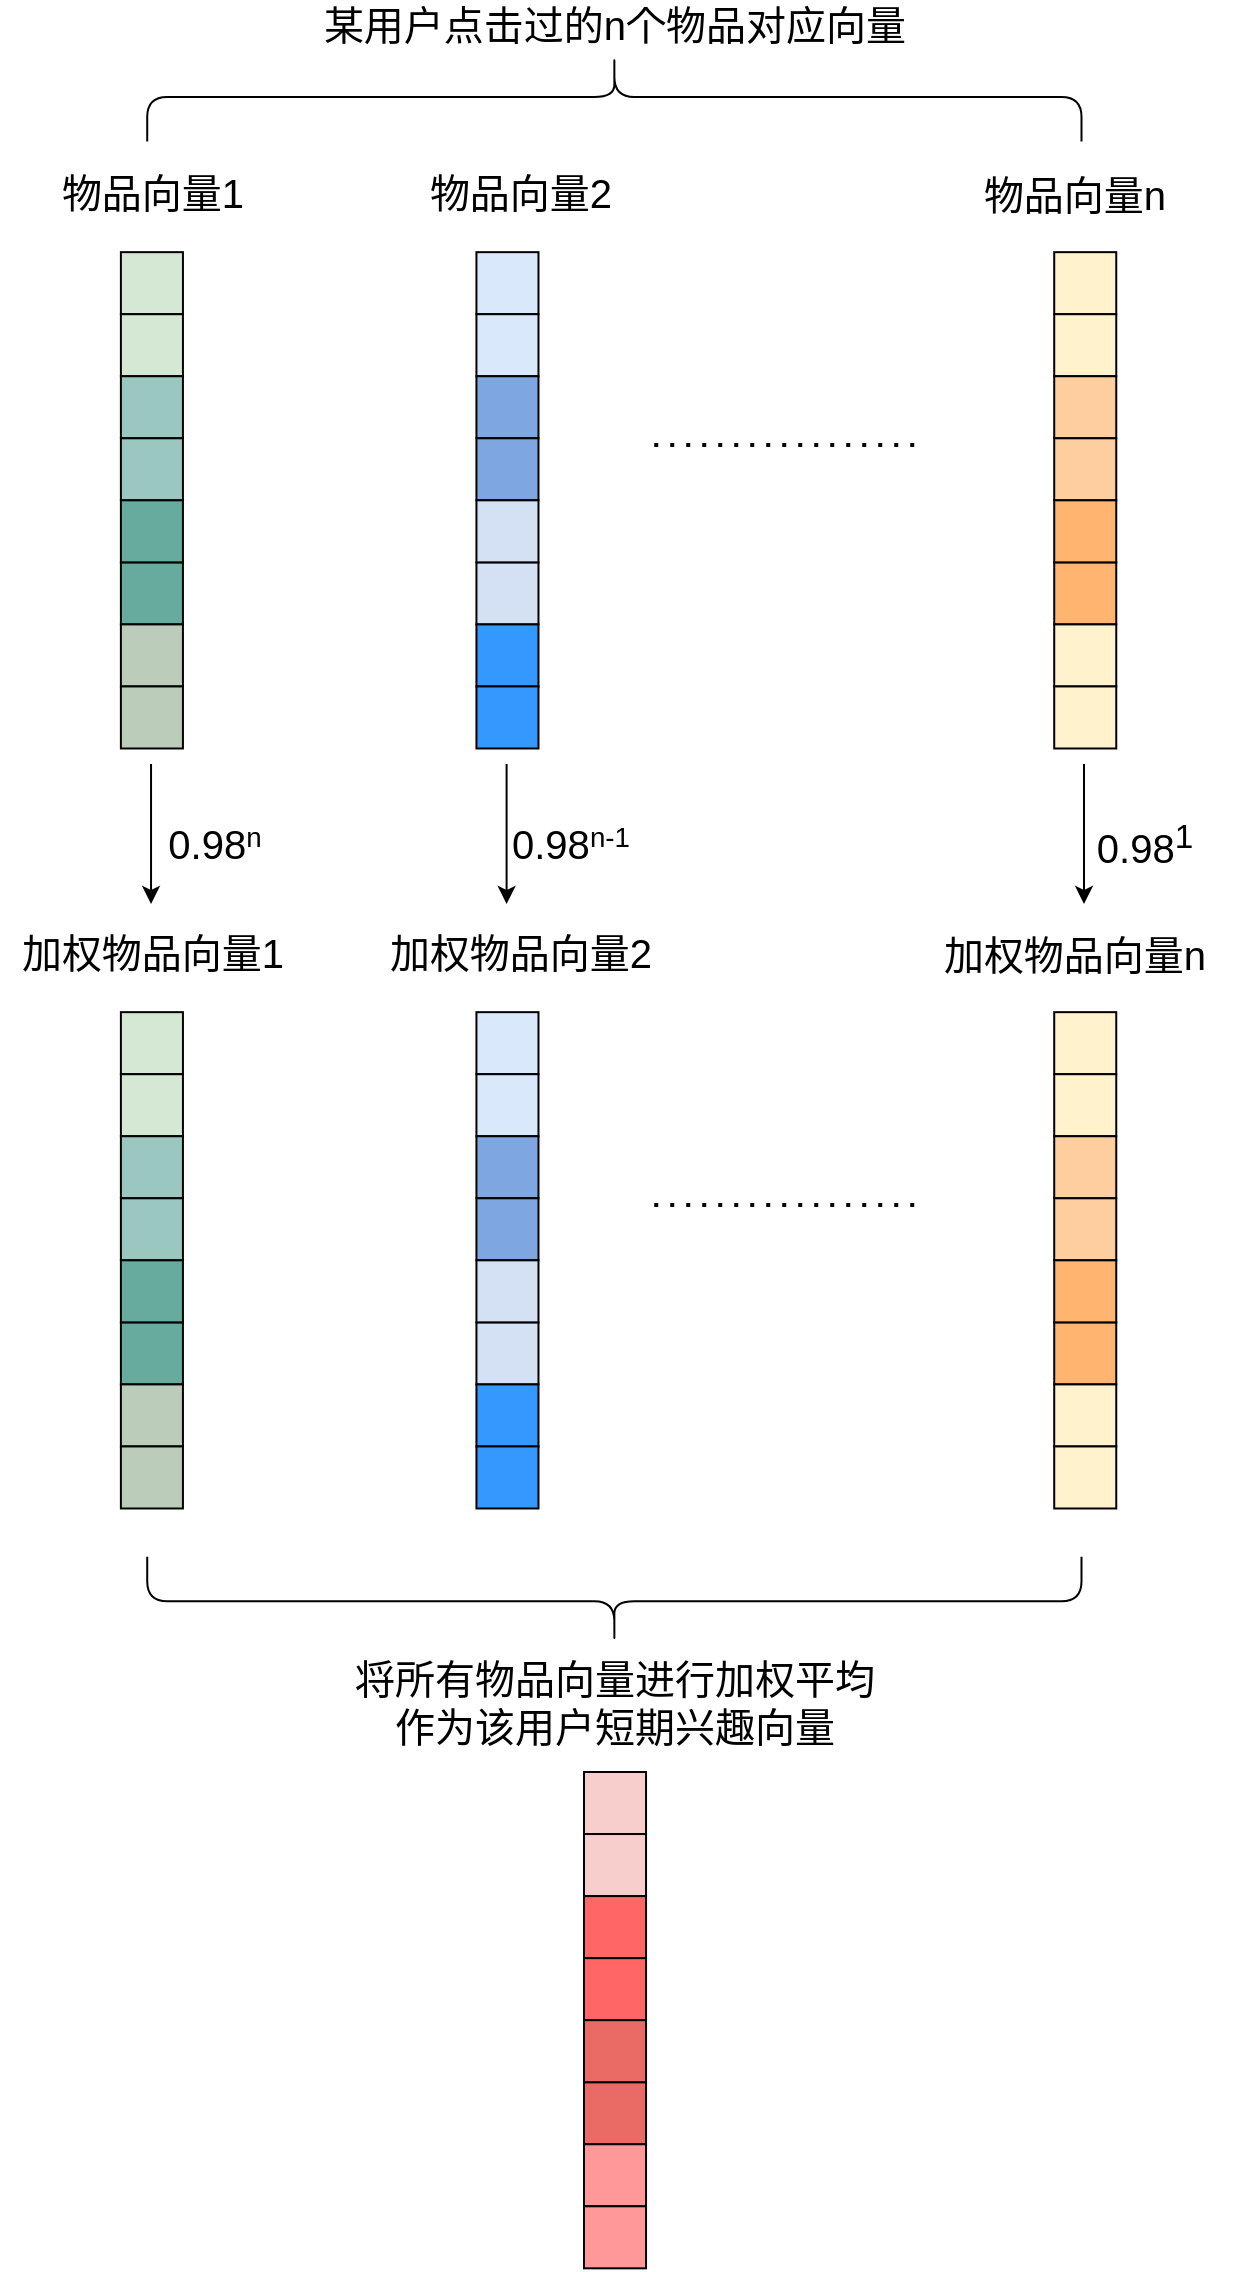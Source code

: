 <mxfile version="17.5.0" type="github">
  <diagram id="FwiXoxbPPSH5Tc8Omc-Q" name="Page-1">
    <mxGraphModel dx="1938" dy="1056" grid="1" gridSize="10" guides="1" tooltips="1" connect="1" arrows="1" fold="1" page="1" pageScale="1" pageWidth="827" pageHeight="1169" math="0" shadow="0">
      <root>
        <mxCell id="0" />
        <mxCell id="1" parent="0" />
        <mxCell id="QUSl7qWuNMFko23J_KCo-37" value="" style="shape=curlyBracket;whiteSpace=wrap;html=1;rounded=1;fillColor=#FFF2CC;rotation=90;" vertex="1" parent="1">
          <mxGeometry x="382.96" y="-167.04" width="44.44" height="467.14" as="geometry" />
        </mxCell>
        <mxCell id="QUSl7qWuNMFko23J_KCo-38" value="&lt;font style=&quot;font-size: 20px&quot;&gt;某用户点击过的n个物品对应向量&lt;/font&gt;" style="text;html=1;align=center;verticalAlign=middle;resizable=0;points=[];autosize=1;strokeColor=none;fillColor=none;fontSize=8;fontColor=#000000;" vertex="1" parent="1">
          <mxGeometry x="250.179" y="20" width="310" height="20" as="geometry" />
        </mxCell>
        <mxCell id="HoH9jp2mle0EB2lMlvxW-69" value="" style="group" parent="1" vertex="1" connectable="0">
          <mxGeometry x="580.667" y="82.041" width="133.333" height="317.959" as="geometry" />
        </mxCell>
        <mxCell id="HoH9jp2mle0EB2lMlvxW-70" value="" style="group;rotation=90;" parent="HoH9jp2mle0EB2lMlvxW-69" vertex="1" connectable="0">
          <mxGeometry x="-111.111" y="170.612" width="355.556" height="46.531" as="geometry" />
        </mxCell>
        <mxCell id="HoH9jp2mle0EB2lMlvxW-71" value="" style="whiteSpace=wrap;html=1;aspect=fixed;labelBackgroundColor=#FFFFFF;sketch=0;fontSize=15;strokeColor=#000000;fillColor=#fff2cc;rotation=90;" parent="HoH9jp2mle0EB2lMlvxW-70" vertex="1">
          <mxGeometry x="155.556" y="-108.571" width="31.02" height="31.02" as="geometry" />
        </mxCell>
        <mxCell id="HoH9jp2mle0EB2lMlvxW-72" value="" style="whiteSpace=wrap;html=1;aspect=fixed;labelBackgroundColor=#FFFFFF;sketch=0;fontSize=15;strokeColor=#000000;fillColor=#fff2cc;rotation=90;" parent="HoH9jp2mle0EB2lMlvxW-70" vertex="1">
          <mxGeometry x="155.556" y="-77.551" width="31.02" height="31.02" as="geometry" />
        </mxCell>
        <mxCell id="HoH9jp2mle0EB2lMlvxW-73" value="" style="whiteSpace=wrap;html=1;aspect=fixed;labelBackgroundColor=#FFFFFF;sketch=0;fontSize=15;strokeColor=#000000;fillColor=#FFCE9F;rotation=90;" parent="HoH9jp2mle0EB2lMlvxW-70" vertex="1">
          <mxGeometry x="155.556" y="-46.531" width="31.02" height="31.02" as="geometry" />
        </mxCell>
        <mxCell id="HoH9jp2mle0EB2lMlvxW-74" value="" style="whiteSpace=wrap;html=1;aspect=fixed;labelBackgroundColor=#FFFFFF;sketch=0;fontSize=15;strokeColor=#000000;fillColor=#FFCE9F;rotation=90;" parent="HoH9jp2mle0EB2lMlvxW-70" vertex="1">
          <mxGeometry x="155.556" y="-15.51" width="31.02" height="31.02" as="geometry" />
        </mxCell>
        <mxCell id="HoH9jp2mle0EB2lMlvxW-75" value="" style="whiteSpace=wrap;html=1;aspect=fixed;labelBackgroundColor=#FFFFFF;sketch=0;fontSize=15;strokeColor=#000000;fillColor=#FFB570;rotation=90;" parent="HoH9jp2mle0EB2lMlvxW-70" vertex="1">
          <mxGeometry x="155.556" y="46.531" width="31.02" height="31.02" as="geometry" />
        </mxCell>
        <mxCell id="HoH9jp2mle0EB2lMlvxW-76" value="" style="whiteSpace=wrap;html=1;aspect=fixed;labelBackgroundColor=#FFFFFF;sketch=0;fontSize=15;strokeColor=#000000;fillColor=#FFF2CC;rotation=90;" parent="HoH9jp2mle0EB2lMlvxW-70" vertex="1">
          <mxGeometry x="155.556" y="77.551" width="31.02" height="31.02" as="geometry" />
        </mxCell>
        <mxCell id="HoH9jp2mle0EB2lMlvxW-77" value="" style="whiteSpace=wrap;html=1;aspect=fixed;labelBackgroundColor=#FFFFFF;sketch=0;fontSize=15;strokeColor=#000000;fillColor=#FFF2CC;rotation=90;" parent="HoH9jp2mle0EB2lMlvxW-70" vertex="1">
          <mxGeometry x="155.556" y="108.571" width="31.02" height="31.02" as="geometry" />
        </mxCell>
        <mxCell id="HoH9jp2mle0EB2lMlvxW-78" value="" style="whiteSpace=wrap;html=1;aspect=fixed;labelBackgroundColor=#FFFFFF;sketch=0;fontSize=15;strokeColor=#000000;fillColor=#FFB570;rotation=90;" parent="HoH9jp2mle0EB2lMlvxW-70" vertex="1">
          <mxGeometry x="155.556" y="15.51" width="31.02" height="31.02" as="geometry" />
        </mxCell>
        <mxCell id="HoH9jp2mle0EB2lMlvxW-79" value="&lt;font style=&quot;font-size: 20px;&quot;&gt;物品向量n&lt;/font&gt;" style="text;html=1;align=center;verticalAlign=middle;resizable=0;points=[];autosize=1;strokeColor=none;fillColor=none;fontSize=20;fontColor=#000000;" parent="HoH9jp2mle0EB2lMlvxW-69" vertex="1">
          <mxGeometry x="-0.669" y="17.96" width="110" height="30" as="geometry" />
        </mxCell>
        <mxCell id="HoH9jp2mle0EB2lMlvxW-80" value="" style="endArrow=none;dashed=1;html=1;dashPattern=1 3;strokeWidth=2;rounded=0;" parent="1" edge="1">
          <mxGeometry width="50" height="50" relative="1" as="geometry">
            <mxPoint x="425.111" y="240.493" as="sourcePoint" />
            <mxPoint x="558.444" y="240.493" as="targetPoint" />
          </mxGeometry>
        </mxCell>
        <mxCell id="HoH9jp2mle0EB2lMlvxW-49" value="" style="whiteSpace=wrap;html=1;aspect=fixed;labelBackgroundColor=#FFFFFF;sketch=0;fontSize=15;strokeColor=#000000;fillColor=#d5e8d4;rotation=90;" parent="1" vertex="1">
          <mxGeometry x="158.444" y="144.082" width="31.02" height="31.02" as="geometry" />
        </mxCell>
        <mxCell id="HoH9jp2mle0EB2lMlvxW-50" value="" style="whiteSpace=wrap;html=1;aspect=fixed;labelBackgroundColor=#FFFFFF;sketch=0;fontSize=15;strokeColor=#000000;fillColor=#d5e8d4;rotation=90;" parent="1" vertex="1">
          <mxGeometry x="158.444" y="175.102" width="31.02" height="31.02" as="geometry" />
        </mxCell>
        <mxCell id="HoH9jp2mle0EB2lMlvxW-51" value="" style="whiteSpace=wrap;html=1;aspect=fixed;labelBackgroundColor=#FFFFFF;sketch=0;fontSize=15;strokeColor=#000000;fillColor=#9AC7BF;rotation=90;" parent="1" vertex="1">
          <mxGeometry x="158.444" y="206.122" width="31.02" height="31.02" as="geometry" />
        </mxCell>
        <mxCell id="HoH9jp2mle0EB2lMlvxW-52" value="" style="whiteSpace=wrap;html=1;aspect=fixed;labelBackgroundColor=#FFFFFF;sketch=0;fontSize=15;strokeColor=#000000;fillColor=#9AC7BF;rotation=90;" parent="1" vertex="1">
          <mxGeometry x="158.444" y="237.143" width="31.02" height="31.02" as="geometry" />
        </mxCell>
        <mxCell id="HoH9jp2mle0EB2lMlvxW-53" value="" style="whiteSpace=wrap;html=1;aspect=fixed;labelBackgroundColor=#FFFFFF;sketch=0;fontSize=15;strokeColor=#000000;fillColor=#67AB9F;rotation=90;" parent="1" vertex="1">
          <mxGeometry x="158.444" y="299.184" width="31.02" height="31.02" as="geometry" />
        </mxCell>
        <mxCell id="HoH9jp2mle0EB2lMlvxW-54" value="" style="whiteSpace=wrap;html=1;aspect=fixed;labelBackgroundColor=#FFFFFF;sketch=0;fontSize=15;strokeColor=#000000;fillColor=#BBCCBA;rotation=90;" parent="1" vertex="1">
          <mxGeometry x="158.444" y="330.204" width="31.02" height="31.02" as="geometry" />
        </mxCell>
        <mxCell id="HoH9jp2mle0EB2lMlvxW-55" value="" style="whiteSpace=wrap;html=1;aspect=fixed;labelBackgroundColor=#FFFFFF;sketch=0;fontSize=15;strokeColor=#000000;fillColor=#BBCCBA;rotation=90;" parent="1" vertex="1">
          <mxGeometry x="158.444" y="361.224" width="31.02" height="31.02" as="geometry" />
        </mxCell>
        <mxCell id="HoH9jp2mle0EB2lMlvxW-56" value="" style="whiteSpace=wrap;html=1;aspect=fixed;labelBackgroundColor=#FFFFFF;sketch=0;fontSize=15;strokeColor=#000000;fillColor=#67AB9F;rotation=90;" parent="1" vertex="1">
          <mxGeometry x="158.444" y="268.163" width="31.02" height="31.02" as="geometry" />
        </mxCell>
        <mxCell id="HoH9jp2mle0EB2lMlvxW-57" value="&lt;font style=&quot;font-size: 20px&quot;&gt;物品向量1&lt;/font&gt;" style="text;html=1;align=center;verticalAlign=middle;resizable=0;points=[];autosize=1;strokeColor=none;fillColor=none;fontSize=18;fontColor=#000000;" parent="1" vertex="1">
          <mxGeometry x="118.951" y="100.001" width="110" height="30" as="geometry" />
        </mxCell>
        <mxCell id="HoH9jp2mle0EB2lMlvxW-68" value="&lt;font style=&quot;font-size: 20px&quot;&gt;物品向量2&lt;/font&gt;" style="text;html=1;align=center;verticalAlign=middle;resizable=0;points=[];autosize=1;strokeColor=none;fillColor=none;fontSize=18;fontColor=#000000;" parent="1" vertex="1">
          <mxGeometry x="303.449" y="100.001" width="110" height="30" as="geometry" />
        </mxCell>
        <mxCell id="HoH9jp2mle0EB2lMlvxW-60" value="" style="whiteSpace=wrap;html=1;aspect=fixed;labelBackgroundColor=#FFFFFF;sketch=0;fontSize=15;strokeColor=#000000;fillColor=#dae8fc;rotation=90;" parent="1" vertex="1">
          <mxGeometry x="336.222" y="144.082" width="31.02" height="31.02" as="geometry" />
        </mxCell>
        <mxCell id="HoH9jp2mle0EB2lMlvxW-61" value="" style="whiteSpace=wrap;html=1;aspect=fixed;labelBackgroundColor=#FFFFFF;sketch=0;fontSize=15;strokeColor=#000000;fillColor=#dae8fc;rotation=90;" parent="1" vertex="1">
          <mxGeometry x="336.222" y="175.102" width="31.02" height="31.02" as="geometry" />
        </mxCell>
        <mxCell id="HoH9jp2mle0EB2lMlvxW-62" value="" style="whiteSpace=wrap;html=1;aspect=fixed;labelBackgroundColor=#FFFFFF;sketch=0;fontSize=15;strokeColor=#000000;fillColor=#7EA6E0;rotation=90;" parent="1" vertex="1">
          <mxGeometry x="336.222" y="206.122" width="31.02" height="31.02" as="geometry" />
        </mxCell>
        <mxCell id="HoH9jp2mle0EB2lMlvxW-63" value="" style="whiteSpace=wrap;html=1;aspect=fixed;labelBackgroundColor=#FFFFFF;sketch=0;fontSize=15;strokeColor=#000000;fillColor=#7EA6E0;rotation=90;" parent="1" vertex="1">
          <mxGeometry x="336.222" y="237.143" width="31.02" height="31.02" as="geometry" />
        </mxCell>
        <mxCell id="HoH9jp2mle0EB2lMlvxW-64" value="" style="whiteSpace=wrap;html=1;aspect=fixed;labelBackgroundColor=#FFFFFF;sketch=0;fontSize=15;strokeColor=#000000;fillColor=#D4E1F5;rotation=90;" parent="1" vertex="1">
          <mxGeometry x="336.222" y="299.184" width="31.02" height="31.02" as="geometry" />
        </mxCell>
        <mxCell id="HoH9jp2mle0EB2lMlvxW-65" value="" style="whiteSpace=wrap;html=1;aspect=fixed;labelBackgroundColor=#FFFFFF;sketch=0;fontSize=15;strokeColor=#000000;fillColor=#3399FF;rotation=90;" parent="1" vertex="1">
          <mxGeometry x="336.222" y="330.204" width="31.02" height="31.02" as="geometry" />
        </mxCell>
        <mxCell id="HoH9jp2mle0EB2lMlvxW-66" value="" style="whiteSpace=wrap;html=1;aspect=fixed;labelBackgroundColor=#FFFFFF;sketch=0;fontSize=15;strokeColor=#000000;fillColor=#3399FF;rotation=90;" parent="1" vertex="1">
          <mxGeometry x="336.222" y="361.224" width="31.02" height="31.02" as="geometry" />
        </mxCell>
        <mxCell id="HoH9jp2mle0EB2lMlvxW-67" value="" style="whiteSpace=wrap;html=1;aspect=fixed;labelBackgroundColor=#FFFFFF;sketch=0;fontSize=15;strokeColor=#000000;fillColor=#D4E1F5;rotation=90;" parent="1" vertex="1">
          <mxGeometry x="336.222" y="268.163" width="31.02" height="31.02" as="geometry" />
        </mxCell>
        <mxCell id="QUSl7qWuNMFko23J_KCo-46" value="" style="shape=curlyBracket;whiteSpace=wrap;html=1;rounded=1;fillColor=#FFF2CC;rotation=-90;" vertex="1" parent="1">
          <mxGeometry x="382.96" y="585" width="44.44" height="467.14" as="geometry" />
        </mxCell>
        <mxCell id="QUSl7qWuNMFko23J_KCo-47" value="&lt;span style=&quot;font-size: 20px&quot;&gt;将所有物品向量进行加权平均&lt;br&gt;作为该用户短期兴趣向量&lt;br&gt;&lt;/span&gt;" style="text;html=1;align=center;verticalAlign=middle;resizable=0;points=[];autosize=1;strokeColor=none;fillColor=none;fontSize=8;fontColor=#000000;" vertex="1" parent="1">
          <mxGeometry x="265.179" y="854" width="280" height="30" as="geometry" />
        </mxCell>
        <mxCell id="QUSl7qWuNMFko23J_KCo-56" value="" style="whiteSpace=wrap;html=1;aspect=fixed;labelBackgroundColor=#FFFFFF;sketch=0;fontSize=15;strokeColor=#000000;fillColor=#fff2cc;rotation=90;" vertex="1" parent="1">
          <mxGeometry x="625.111" y="524.082" width="31.02" height="31.02" as="geometry" />
        </mxCell>
        <mxCell id="QUSl7qWuNMFko23J_KCo-57" value="" style="whiteSpace=wrap;html=1;aspect=fixed;labelBackgroundColor=#FFFFFF;sketch=0;fontSize=15;strokeColor=#000000;fillColor=#fff2cc;rotation=90;" vertex="1" parent="1">
          <mxGeometry x="625.111" y="555.102" width="31.02" height="31.02" as="geometry" />
        </mxCell>
        <mxCell id="QUSl7qWuNMFko23J_KCo-58" value="" style="whiteSpace=wrap;html=1;aspect=fixed;labelBackgroundColor=#FFFFFF;sketch=0;fontSize=15;strokeColor=#000000;fillColor=#FFCE9F;rotation=90;" vertex="1" parent="1">
          <mxGeometry x="625.111" y="586.122" width="31.02" height="31.02" as="geometry" />
        </mxCell>
        <mxCell id="QUSl7qWuNMFko23J_KCo-59" value="" style="whiteSpace=wrap;html=1;aspect=fixed;labelBackgroundColor=#FFFFFF;sketch=0;fontSize=15;strokeColor=#000000;fillColor=#FFCE9F;rotation=90;" vertex="1" parent="1">
          <mxGeometry x="625.111" y="617.143" width="31.02" height="31.02" as="geometry" />
        </mxCell>
        <mxCell id="QUSl7qWuNMFko23J_KCo-60" value="" style="whiteSpace=wrap;html=1;aspect=fixed;labelBackgroundColor=#FFFFFF;sketch=0;fontSize=15;strokeColor=#000000;fillColor=#FFB570;rotation=90;" vertex="1" parent="1">
          <mxGeometry x="625.111" y="679.184" width="31.02" height="31.02" as="geometry" />
        </mxCell>
        <mxCell id="QUSl7qWuNMFko23J_KCo-61" value="" style="whiteSpace=wrap;html=1;aspect=fixed;labelBackgroundColor=#FFFFFF;sketch=0;fontSize=15;strokeColor=#000000;fillColor=#FFF2CC;rotation=90;" vertex="1" parent="1">
          <mxGeometry x="625.111" y="710.204" width="31.02" height="31.02" as="geometry" />
        </mxCell>
        <mxCell id="QUSl7qWuNMFko23J_KCo-62" value="" style="whiteSpace=wrap;html=1;aspect=fixed;labelBackgroundColor=#FFFFFF;sketch=0;fontSize=15;strokeColor=#000000;fillColor=#FFF2CC;rotation=90;" vertex="1" parent="1">
          <mxGeometry x="625.111" y="741.224" width="31.02" height="31.02" as="geometry" />
        </mxCell>
        <mxCell id="QUSl7qWuNMFko23J_KCo-63" value="" style="whiteSpace=wrap;html=1;aspect=fixed;labelBackgroundColor=#FFFFFF;sketch=0;fontSize=15;strokeColor=#000000;fillColor=#FFB570;rotation=90;" vertex="1" parent="1">
          <mxGeometry x="625.111" y="648.163" width="31.02" height="31.02" as="geometry" />
        </mxCell>
        <mxCell id="QUSl7qWuNMFko23J_KCo-64" value="&lt;font style=&quot;font-size: 20px&quot;&gt;加权物品向量n&lt;/font&gt;" style="text;html=1;align=center;verticalAlign=middle;resizable=0;points=[];autosize=1;strokeColor=none;fillColor=none;fontSize=20;fontColor=#000000;" vertex="1" parent="1">
          <mxGeometry x="559.998" y="480.001" width="150" height="30" as="geometry" />
        </mxCell>
        <mxCell id="QUSl7qWuNMFko23J_KCo-65" value="" style="endArrow=none;dashed=1;html=1;dashPattern=1 3;strokeWidth=2;rounded=0;" edge="1" parent="1">
          <mxGeometry width="50" height="50" relative="1" as="geometry">
            <mxPoint x="425.111" y="620.493" as="sourcePoint" />
            <mxPoint x="558.444" y="620.493" as="targetPoint" />
          </mxGeometry>
        </mxCell>
        <mxCell id="QUSl7qWuNMFko23J_KCo-66" value="" style="whiteSpace=wrap;html=1;aspect=fixed;labelBackgroundColor=#FFFFFF;sketch=0;fontSize=15;strokeColor=#000000;fillColor=#d5e8d4;rotation=90;" vertex="1" parent="1">
          <mxGeometry x="158.444" y="524.082" width="31.02" height="31.02" as="geometry" />
        </mxCell>
        <mxCell id="QUSl7qWuNMFko23J_KCo-67" value="" style="whiteSpace=wrap;html=1;aspect=fixed;labelBackgroundColor=#FFFFFF;sketch=0;fontSize=15;strokeColor=#000000;fillColor=#d5e8d4;rotation=90;" vertex="1" parent="1">
          <mxGeometry x="158.444" y="555.102" width="31.02" height="31.02" as="geometry" />
        </mxCell>
        <mxCell id="QUSl7qWuNMFko23J_KCo-68" value="" style="whiteSpace=wrap;html=1;aspect=fixed;labelBackgroundColor=#FFFFFF;sketch=0;fontSize=15;strokeColor=#000000;fillColor=#9AC7BF;rotation=90;" vertex="1" parent="1">
          <mxGeometry x="158.444" y="586.122" width="31.02" height="31.02" as="geometry" />
        </mxCell>
        <mxCell id="QUSl7qWuNMFko23J_KCo-69" value="" style="whiteSpace=wrap;html=1;aspect=fixed;labelBackgroundColor=#FFFFFF;sketch=0;fontSize=15;strokeColor=#000000;fillColor=#9AC7BF;rotation=90;" vertex="1" parent="1">
          <mxGeometry x="158.444" y="617.143" width="31.02" height="31.02" as="geometry" />
        </mxCell>
        <mxCell id="QUSl7qWuNMFko23J_KCo-70" value="" style="whiteSpace=wrap;html=1;aspect=fixed;labelBackgroundColor=#FFFFFF;sketch=0;fontSize=15;strokeColor=#000000;fillColor=#67AB9F;rotation=90;" vertex="1" parent="1">
          <mxGeometry x="158.444" y="679.184" width="31.02" height="31.02" as="geometry" />
        </mxCell>
        <mxCell id="QUSl7qWuNMFko23J_KCo-71" value="" style="whiteSpace=wrap;html=1;aspect=fixed;labelBackgroundColor=#FFFFFF;sketch=0;fontSize=15;strokeColor=#000000;fillColor=#BBCCBA;rotation=90;" vertex="1" parent="1">
          <mxGeometry x="158.444" y="710.204" width="31.02" height="31.02" as="geometry" />
        </mxCell>
        <mxCell id="QUSl7qWuNMFko23J_KCo-72" value="" style="whiteSpace=wrap;html=1;aspect=fixed;labelBackgroundColor=#FFFFFF;sketch=0;fontSize=15;strokeColor=#000000;fillColor=#BBCCBA;rotation=90;" vertex="1" parent="1">
          <mxGeometry x="158.444" y="741.224" width="31.02" height="31.02" as="geometry" />
        </mxCell>
        <mxCell id="QUSl7qWuNMFko23J_KCo-73" value="" style="whiteSpace=wrap;html=1;aspect=fixed;labelBackgroundColor=#FFFFFF;sketch=0;fontSize=15;strokeColor=#000000;fillColor=#67AB9F;rotation=90;" vertex="1" parent="1">
          <mxGeometry x="158.444" y="648.163" width="31.02" height="31.02" as="geometry" />
        </mxCell>
        <mxCell id="QUSl7qWuNMFko23J_KCo-74" value="&lt;font style=&quot;font-size: 20px&quot;&gt;加权物品向量1&lt;/font&gt;" style="text;html=1;align=center;verticalAlign=middle;resizable=0;points=[];autosize=1;strokeColor=none;fillColor=none;fontSize=18;fontColor=#000000;" vertex="1" parent="1">
          <mxGeometry x="98.951" y="480.001" width="150" height="30" as="geometry" />
        </mxCell>
        <mxCell id="QUSl7qWuNMFko23J_KCo-75" value="&lt;font style=&quot;font-size: 20px&quot;&gt;加权物品向量2&lt;/font&gt;" style="text;html=1;align=center;verticalAlign=middle;resizable=0;points=[];autosize=1;strokeColor=none;fillColor=none;fontSize=18;fontColor=#000000;" vertex="1" parent="1">
          <mxGeometry x="283.449" y="480.001" width="150" height="30" as="geometry" />
        </mxCell>
        <mxCell id="QUSl7qWuNMFko23J_KCo-76" value="" style="whiteSpace=wrap;html=1;aspect=fixed;labelBackgroundColor=#FFFFFF;sketch=0;fontSize=15;strokeColor=#000000;fillColor=#dae8fc;rotation=90;" vertex="1" parent="1">
          <mxGeometry x="336.222" y="524.082" width="31.02" height="31.02" as="geometry" />
        </mxCell>
        <mxCell id="QUSl7qWuNMFko23J_KCo-77" value="" style="whiteSpace=wrap;html=1;aspect=fixed;labelBackgroundColor=#FFFFFF;sketch=0;fontSize=15;strokeColor=#000000;fillColor=#dae8fc;rotation=90;" vertex="1" parent="1">
          <mxGeometry x="336.222" y="555.102" width="31.02" height="31.02" as="geometry" />
        </mxCell>
        <mxCell id="QUSl7qWuNMFko23J_KCo-78" value="" style="whiteSpace=wrap;html=1;aspect=fixed;labelBackgroundColor=#FFFFFF;sketch=0;fontSize=15;strokeColor=#000000;fillColor=#7EA6E0;rotation=90;" vertex="1" parent="1">
          <mxGeometry x="336.222" y="586.122" width="31.02" height="31.02" as="geometry" />
        </mxCell>
        <mxCell id="QUSl7qWuNMFko23J_KCo-79" value="" style="whiteSpace=wrap;html=1;aspect=fixed;labelBackgroundColor=#FFFFFF;sketch=0;fontSize=15;strokeColor=#000000;fillColor=#7EA6E0;rotation=90;" vertex="1" parent="1">
          <mxGeometry x="336.222" y="617.143" width="31.02" height="31.02" as="geometry" />
        </mxCell>
        <mxCell id="QUSl7qWuNMFko23J_KCo-80" value="" style="whiteSpace=wrap;html=1;aspect=fixed;labelBackgroundColor=#FFFFFF;sketch=0;fontSize=15;strokeColor=#000000;fillColor=#D4E1F5;rotation=90;" vertex="1" parent="1">
          <mxGeometry x="336.222" y="679.184" width="31.02" height="31.02" as="geometry" />
        </mxCell>
        <mxCell id="QUSl7qWuNMFko23J_KCo-81" value="" style="whiteSpace=wrap;html=1;aspect=fixed;labelBackgroundColor=#FFFFFF;sketch=0;fontSize=15;strokeColor=#000000;fillColor=#3399FF;rotation=90;" vertex="1" parent="1">
          <mxGeometry x="336.222" y="710.204" width="31.02" height="31.02" as="geometry" />
        </mxCell>
        <mxCell id="QUSl7qWuNMFko23J_KCo-82" value="" style="whiteSpace=wrap;html=1;aspect=fixed;labelBackgroundColor=#FFFFFF;sketch=0;fontSize=15;strokeColor=#000000;fillColor=#3399FF;rotation=90;" vertex="1" parent="1">
          <mxGeometry x="336.222" y="741.224" width="31.02" height="31.02" as="geometry" />
        </mxCell>
        <mxCell id="QUSl7qWuNMFko23J_KCo-83" value="" style="whiteSpace=wrap;html=1;aspect=fixed;labelBackgroundColor=#FFFFFF;sketch=0;fontSize=15;strokeColor=#000000;fillColor=#D4E1F5;rotation=90;" vertex="1" parent="1">
          <mxGeometry x="336.222" y="648.163" width="31.02" height="31.02" as="geometry" />
        </mxCell>
        <mxCell id="QUSl7qWuNMFko23J_KCo-84" value="" style="endArrow=classic;html=1;rounded=0;fontSize=20;" edge="1" parent="1">
          <mxGeometry width="50" height="50" relative="1" as="geometry">
            <mxPoint x="640" y="400" as="sourcePoint" />
            <mxPoint x="640" y="470" as="targetPoint" />
          </mxGeometry>
        </mxCell>
        <mxCell id="QUSl7qWuNMFko23J_KCo-85" value="" style="endArrow=classic;html=1;rounded=0;fontSize=20;" edge="1" parent="1">
          <mxGeometry width="50" height="50" relative="1" as="geometry">
            <mxPoint x="351.3" y="400" as="sourcePoint" />
            <mxPoint x="351.3" y="470" as="targetPoint" />
          </mxGeometry>
        </mxCell>
        <mxCell id="QUSl7qWuNMFko23J_KCo-86" value="" style="endArrow=classic;html=1;rounded=0;fontSize=20;" edge="1" parent="1">
          <mxGeometry width="50" height="50" relative="1" as="geometry">
            <mxPoint x="173.52" y="400" as="sourcePoint" />
            <mxPoint x="173.52" y="470" as="targetPoint" />
          </mxGeometry>
        </mxCell>
        <mxCell id="QUSl7qWuNMFko23J_KCo-87" value="0.98&lt;sup&gt;1&lt;/sup&gt;" style="text;html=1;align=center;verticalAlign=middle;resizable=0;points=[];autosize=1;strokeColor=none;fillColor=none;fontSize=20;fontColor=#000000;" vertex="1" parent="1">
          <mxGeometry x="639.998" y="420.001" width="60" height="40" as="geometry" />
        </mxCell>
        <mxCell id="QUSl7qWuNMFko23J_KCo-88" value="0.98&lt;span style=&quot;font-size: 16.667px&quot;&gt;&lt;sup&gt;n-1&lt;/sup&gt;&lt;/span&gt;" style="text;html=1;align=center;verticalAlign=middle;resizable=0;points=[];autosize=1;strokeColor=none;fillColor=none;fontSize=20;fontColor=#000000;" vertex="1" parent="1">
          <mxGeometry x="348.448" y="420.001" width="70" height="40" as="geometry" />
        </mxCell>
        <mxCell id="QUSl7qWuNMFko23J_KCo-89" value="0.98&lt;span style=&quot;font-size: 16.667px&quot;&gt;&lt;sup&gt;n&lt;/sup&gt;&lt;/span&gt;" style="text;html=1;align=center;verticalAlign=middle;resizable=0;points=[];autosize=1;strokeColor=none;fillColor=none;fontSize=20;fontColor=#000000;" vertex="1" parent="1">
          <mxGeometry x="174.998" y="420.001" width="60" height="40" as="geometry" />
        </mxCell>
        <mxCell id="QUSl7qWuNMFko23J_KCo-90" value="" style="group" vertex="1" connectable="0" parent="1">
          <mxGeometry x="390.001" y="904.002" width="31.02" height="248.163" as="geometry" />
        </mxCell>
        <mxCell id="QUSl7qWuNMFko23J_KCo-48" value="" style="whiteSpace=wrap;html=1;aspect=fixed;labelBackgroundColor=#FFFFFF;sketch=0;fontSize=15;strokeColor=#000000;fillColor=#f8cecc;rotation=90;" vertex="1" parent="QUSl7qWuNMFko23J_KCo-90">
          <mxGeometry width="31.02" height="31.02" as="geometry" />
        </mxCell>
        <mxCell id="QUSl7qWuNMFko23J_KCo-49" value="" style="whiteSpace=wrap;html=1;aspect=fixed;labelBackgroundColor=#FFFFFF;sketch=0;fontSize=15;strokeColor=#000000;fillColor=#f8cecc;rotation=90;" vertex="1" parent="QUSl7qWuNMFko23J_KCo-90">
          <mxGeometry y="31.02" width="31.02" height="31.02" as="geometry" />
        </mxCell>
        <mxCell id="QUSl7qWuNMFko23J_KCo-50" value="" style="whiteSpace=wrap;html=1;aspect=fixed;labelBackgroundColor=#FFFFFF;sketch=0;fontSize=15;strokeColor=#000000;fillColor=#FF6666;rotation=90;" vertex="1" parent="QUSl7qWuNMFko23J_KCo-90">
          <mxGeometry y="62.041" width="31.02" height="31.02" as="geometry" />
        </mxCell>
        <mxCell id="QUSl7qWuNMFko23J_KCo-51" value="" style="whiteSpace=wrap;html=1;aspect=fixed;labelBackgroundColor=#FFFFFF;sketch=0;fontSize=15;strokeColor=#000000;fillColor=#FF6666;rotation=90;" vertex="1" parent="QUSl7qWuNMFko23J_KCo-90">
          <mxGeometry y="93.061" width="31.02" height="31.02" as="geometry" />
        </mxCell>
        <mxCell id="QUSl7qWuNMFko23J_KCo-52" value="" style="whiteSpace=wrap;html=1;aspect=fixed;labelBackgroundColor=#FFFFFF;sketch=0;fontSize=15;strokeColor=#000000;fillColor=#EA6B66;rotation=90;" vertex="1" parent="QUSl7qWuNMFko23J_KCo-90">
          <mxGeometry y="155.102" width="31.02" height="31.02" as="geometry" />
        </mxCell>
        <mxCell id="QUSl7qWuNMFko23J_KCo-53" value="" style="whiteSpace=wrap;html=1;aspect=fixed;labelBackgroundColor=#FFFFFF;sketch=0;fontSize=15;strokeColor=#000000;fillColor=#FF9999;rotation=90;" vertex="1" parent="QUSl7qWuNMFko23J_KCo-90">
          <mxGeometry y="186.122" width="31.02" height="31.02" as="geometry" />
        </mxCell>
        <mxCell id="QUSl7qWuNMFko23J_KCo-54" value="" style="whiteSpace=wrap;html=1;aspect=fixed;labelBackgroundColor=#FFFFFF;sketch=0;fontSize=15;strokeColor=#000000;fillColor=#FF9999;rotation=90;" vertex="1" parent="QUSl7qWuNMFko23J_KCo-90">
          <mxGeometry y="217.143" width="31.02" height="31.02" as="geometry" />
        </mxCell>
        <mxCell id="QUSl7qWuNMFko23J_KCo-55" value="" style="whiteSpace=wrap;html=1;aspect=fixed;labelBackgroundColor=#FFFFFF;sketch=0;fontSize=15;strokeColor=#000000;fillColor=#EA6B66;rotation=90;" vertex="1" parent="QUSl7qWuNMFko23J_KCo-90">
          <mxGeometry y="124.082" width="31.02" height="31.02" as="geometry" />
        </mxCell>
      </root>
    </mxGraphModel>
  </diagram>
</mxfile>
